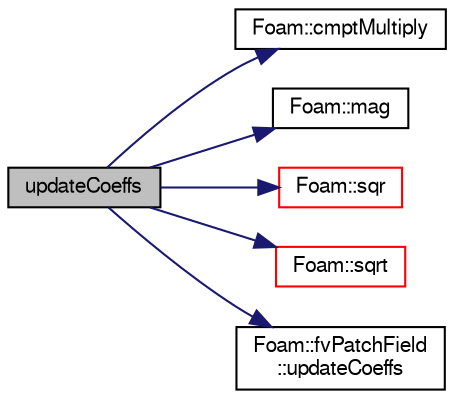 digraph "updateCoeffs"
{
  bgcolor="transparent";
  edge [fontname="FreeSans",fontsize="10",labelfontname="FreeSans",labelfontsize="10"];
  node [fontname="FreeSans",fontsize="10",shape=record];
  rankdir="LR";
  Node1 [label="updateCoeffs",height=0.2,width=0.4,color="black", fillcolor="grey75", style="filled" fontcolor="black"];
  Node1 -> Node2 [color="midnightblue",fontsize="10",style="solid",fontname="FreeSans"];
  Node2 [label="Foam::cmptMultiply",height=0.2,width=0.4,color="black",URL="$a10237.html#aa9d8965aaebcf396a2acfeed4942976b"];
  Node1 -> Node3 [color="midnightblue",fontsize="10",style="solid",fontname="FreeSans"];
  Node3 [label="Foam::mag",height=0.2,width=0.4,color="black",URL="$a10237.html#a929da2a3fdcf3dacbbe0487d3a330dae"];
  Node1 -> Node4 [color="midnightblue",fontsize="10",style="solid",fontname="FreeSans"];
  Node4 [label="Foam::sqr",height=0.2,width=0.4,color="red",URL="$a10237.html#a277dc11c581d53826ab5090b08f3b17b"];
  Node1 -> Node5 [color="midnightblue",fontsize="10",style="solid",fontname="FreeSans"];
  Node5 [label="Foam::sqrt",height=0.2,width=0.4,color="red",URL="$a10237.html#a8616bd62eebf2342a80222fecb1bda71"];
  Node1 -> Node6 [color="midnightblue",fontsize="10",style="solid",fontname="FreeSans"];
  Node6 [label="Foam::fvPatchField\l::updateCoeffs",height=0.2,width=0.4,color="black",URL="$a00861.html#a7e24eafac629d3733181cd942d4c902f",tooltip="Update the coefficients associated with the patch field. "];
}

